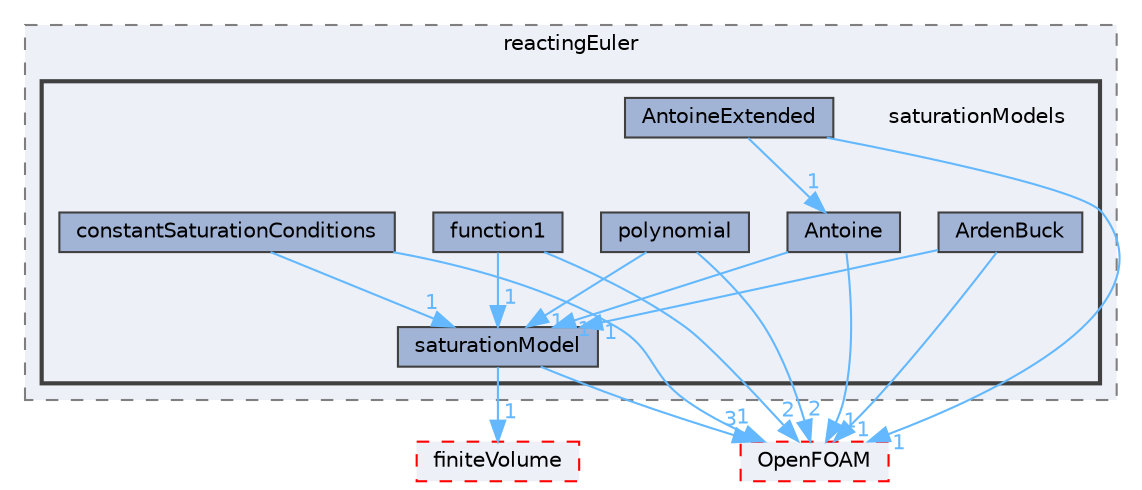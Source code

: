 digraph "src/phaseSystemModels/reactingEuler/saturationModels"
{
 // LATEX_PDF_SIZE
  bgcolor="transparent";
  edge [fontname=Helvetica,fontsize=10,labelfontname=Helvetica,labelfontsize=10];
  node [fontname=Helvetica,fontsize=10,shape=box,height=0.2,width=0.4];
  compound=true
  subgraph clusterdir_7263d3bc03bb574c88ee6a985fde1644 {
    graph [ bgcolor="#edf0f7", pencolor="grey50", label="reactingEuler", fontname=Helvetica,fontsize=10 style="filled,dashed", URL="dir_7263d3bc03bb574c88ee6a985fde1644.html",tooltip=""]
  subgraph clusterdir_0a821bd01650f974c2b9a25b952bd325 {
    graph [ bgcolor="#edf0f7", pencolor="grey25", label="", fontname=Helvetica,fontsize=10 style="filled,bold", URL="dir_0a821bd01650f974c2b9a25b952bd325.html",tooltip=""]
    dir_0a821bd01650f974c2b9a25b952bd325 [shape=plaintext, label="saturationModels"];
  dir_046f7e8629c6db452d4168134a4a9947 [label="Antoine", fillcolor="#a2b4d6", color="grey25", style="filled", URL="dir_046f7e8629c6db452d4168134a4a9947.html",tooltip=""];
  dir_3a4b2690bd44f0bca1d983b6d11b3768 [label="AntoineExtended", fillcolor="#a2b4d6", color="grey25", style="filled", URL="dir_3a4b2690bd44f0bca1d983b6d11b3768.html",tooltip=""];
  dir_3466ee102af7fc8bf1726ab298356f6e [label="ArdenBuck", fillcolor="#a2b4d6", color="grey25", style="filled", URL="dir_3466ee102af7fc8bf1726ab298356f6e.html",tooltip=""];
  dir_a98a32dcb20955b86651d21a835e496d [label="constantSaturationConditions", fillcolor="#a2b4d6", color="grey25", style="filled", URL="dir_a98a32dcb20955b86651d21a835e496d.html",tooltip=""];
  dir_6db291c7c4d81fdcf78ae4bfe4f4727a [label="function1", fillcolor="#a2b4d6", color="grey25", style="filled", URL="dir_6db291c7c4d81fdcf78ae4bfe4f4727a.html",tooltip=""];
  dir_0fbc770c8f3183621e18144eb68f7093 [label="polynomial", fillcolor="#a2b4d6", color="grey25", style="filled", URL="dir_0fbc770c8f3183621e18144eb68f7093.html",tooltip=""];
  dir_19ad252505270c9a36a89b11477f1173 [label="saturationModel", fillcolor="#a2b4d6", color="grey25", style="filled", URL="dir_19ad252505270c9a36a89b11477f1173.html",tooltip=""];
  }
  }
  dir_9bd15774b555cf7259a6fa18f99fe99b [label="finiteVolume", fillcolor="#edf0f7", color="red", style="filled,dashed", URL="dir_9bd15774b555cf7259a6fa18f99fe99b.html",tooltip=""];
  dir_c5473ff19b20e6ec4dfe5c310b3778a8 [label="OpenFOAM", fillcolor="#edf0f7", color="red", style="filled,dashed", URL="dir_c5473ff19b20e6ec4dfe5c310b3778a8.html",tooltip=""];
  dir_046f7e8629c6db452d4168134a4a9947->dir_19ad252505270c9a36a89b11477f1173 [headlabel="1", labeldistance=1.5 headhref="dir_000111_003411.html" href="dir_000111_003411.html" color="steelblue1" fontcolor="steelblue1"];
  dir_046f7e8629c6db452d4168134a4a9947->dir_c5473ff19b20e6ec4dfe5c310b3778a8 [headlabel="1", labeldistance=1.5 headhref="dir_000111_002695.html" href="dir_000111_002695.html" color="steelblue1" fontcolor="steelblue1"];
  dir_3a4b2690bd44f0bca1d983b6d11b3768->dir_046f7e8629c6db452d4168134a4a9947 [headlabel="1", labeldistance=1.5 headhref="dir_000112_000111.html" href="dir_000112_000111.html" color="steelblue1" fontcolor="steelblue1"];
  dir_3a4b2690bd44f0bca1d983b6d11b3768->dir_c5473ff19b20e6ec4dfe5c310b3778a8 [headlabel="1", labeldistance=1.5 headhref="dir_000112_002695.html" href="dir_000112_002695.html" color="steelblue1" fontcolor="steelblue1"];
  dir_3466ee102af7fc8bf1726ab298356f6e->dir_19ad252505270c9a36a89b11477f1173 [headlabel="1", labeldistance=1.5 headhref="dir_000119_003411.html" href="dir_000119_003411.html" color="steelblue1" fontcolor="steelblue1"];
  dir_3466ee102af7fc8bf1726ab298356f6e->dir_c5473ff19b20e6ec4dfe5c310b3778a8 [headlabel="1", labeldistance=1.5 headhref="dir_000119_002695.html" href="dir_000119_002695.html" color="steelblue1" fontcolor="steelblue1"];
  dir_a98a32dcb20955b86651d21a835e496d->dir_19ad252505270c9a36a89b11477f1173 [headlabel="1", labeldistance=1.5 headhref="dir_000637_003411.html" href="dir_000637_003411.html" color="steelblue1" fontcolor="steelblue1"];
  dir_a98a32dcb20955b86651d21a835e496d->dir_c5473ff19b20e6ec4dfe5c310b3778a8 [headlabel="1", labeldistance=1.5 headhref="dir_000637_002695.html" href="dir_000637_002695.html" color="steelblue1" fontcolor="steelblue1"];
  dir_6db291c7c4d81fdcf78ae4bfe4f4727a->dir_19ad252505270c9a36a89b11477f1173 [headlabel="1", labeldistance=1.5 headhref="dir_001509_003411.html" href="dir_001509_003411.html" color="steelblue1" fontcolor="steelblue1"];
  dir_6db291c7c4d81fdcf78ae4bfe4f4727a->dir_c5473ff19b20e6ec4dfe5c310b3778a8 [headlabel="2", labeldistance=1.5 headhref="dir_001509_002695.html" href="dir_001509_002695.html" color="steelblue1" fontcolor="steelblue1"];
  dir_0fbc770c8f3183621e18144eb68f7093->dir_19ad252505270c9a36a89b11477f1173 [headlabel="1", labeldistance=1.5 headhref="dir_002990_003411.html" href="dir_002990_003411.html" color="steelblue1" fontcolor="steelblue1"];
  dir_0fbc770c8f3183621e18144eb68f7093->dir_c5473ff19b20e6ec4dfe5c310b3778a8 [headlabel="2", labeldistance=1.5 headhref="dir_002990_002695.html" href="dir_002990_002695.html" color="steelblue1" fontcolor="steelblue1"];
  dir_19ad252505270c9a36a89b11477f1173->dir_9bd15774b555cf7259a6fa18f99fe99b [headlabel="1", labeldistance=1.5 headhref="dir_003411_001387.html" href="dir_003411_001387.html" color="steelblue1" fontcolor="steelblue1"];
  dir_19ad252505270c9a36a89b11477f1173->dir_c5473ff19b20e6ec4dfe5c310b3778a8 [headlabel="3", labeldistance=1.5 headhref="dir_003411_002695.html" href="dir_003411_002695.html" color="steelblue1" fontcolor="steelblue1"];
}
